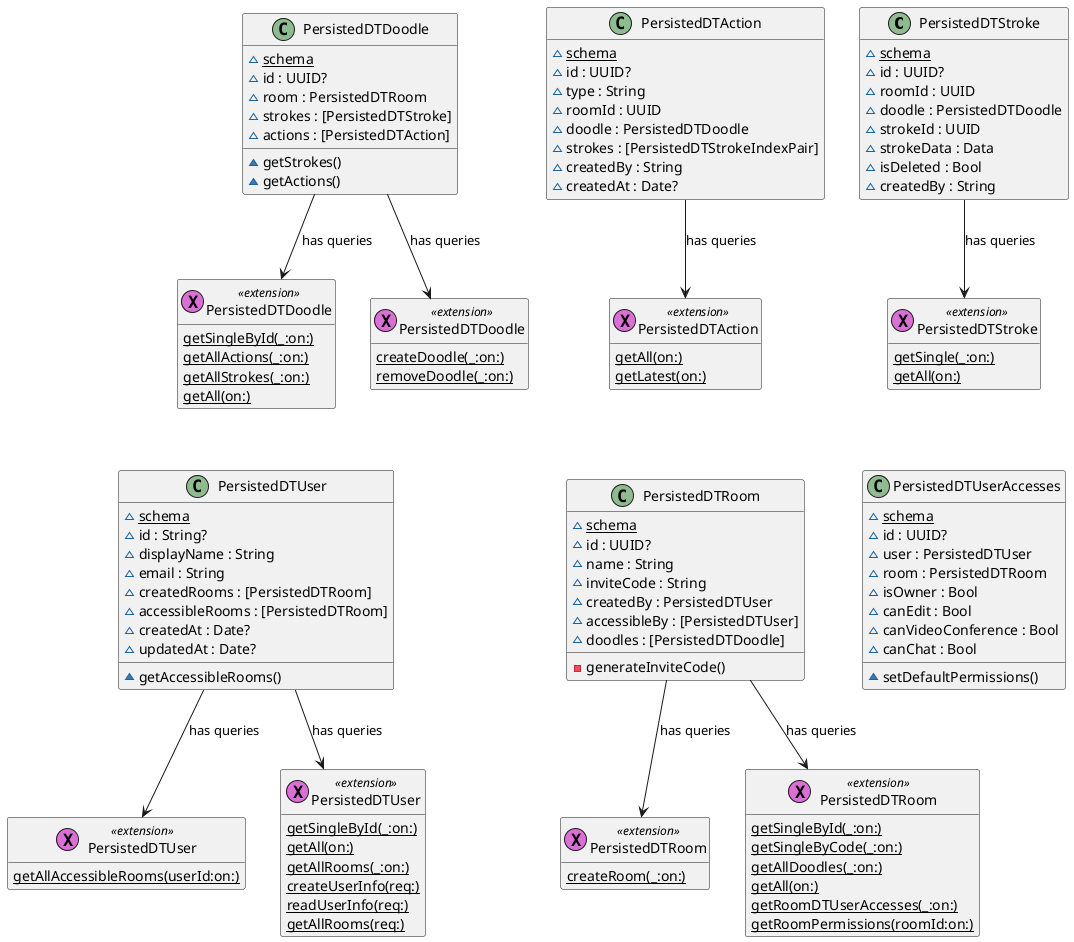 @startuml
' STYLE START
hide empty members
skinparam shadowing false
' STYLE END

class "PersistedDTStroke" as PersistedDTStroke << (C, DarkSeaGreen) >> { 
  ~{static} schema
  ~id : UUID?
  ~roomId : UUID
  ~doodle : PersistedDTDoodle
  ~strokeId : UUID
  ~strokeData : Data
  ~isDeleted : Bool
  ~createdBy : String
}
class "PersistedDTAction" as PersistedDTAction << (C, DarkSeaGreen) >> { 
  ~{static} schema
  ~id : UUID?
  ~type : String
  ~roomId : UUID
  ~doodle : PersistedDTDoodle
  ~strokes : [PersistedDTStrokeIndexPair]
  ~createdBy : String
  ~createdAt : Date?
}
class "PersistedDTDoodle" as PersistedDTDoodle << (C, DarkSeaGreen) >> { 
  ~{static} schema
  ~id : UUID?
  ~room : PersistedDTRoom
  ~strokes : [PersistedDTStroke]
  ~actions : [PersistedDTAction]
  ~getStrokes()
  ~getActions() 
}
class "PersistedDTUserAccesses" as PersistedDTUserAccesses << (C, DarkSeaGreen) >> { 
  ~{static} schema
  ~id : UUID?
  ~user : PersistedDTUser
  ~room : PersistedDTRoom
  ~isOwner : Bool
  ~canEdit : Bool
  ~canVideoConference : Bool
  ~canChat : Bool
  ~setDefaultPermissions() 
}
class "PersistedDTRoom" as PersistedDTRoom << (C, DarkSeaGreen) >> { 
  ~{static} schema
  ~id : UUID?
  ~name : String
  ~inviteCode : String
  ~createdBy : PersistedDTUser
  ~accessibleBy : [PersistedDTUser]
  ~doodles : [PersistedDTDoodle]
  -generateInviteCode()
}
class "PersistedDTUser" as PersistedDTUser << (C, DarkSeaGreen) >> { 
  ~{static} schema
  ~id : String?
  ~displayName : String
  ~email : String
  ~createdRooms : [PersistedDTRoom]
  ~accessibleRooms : [PersistedDTRoom]
  ~createdAt : Date?
  ~updatedAt : Date?
  ~getAccessibleRooms() 
}
class "PersistedDTUser" as PersistedDTUser13 << (X, Orchid) extension >> { 
  {static} getAllAccessibleRooms(userId:on:) 
}
class "PersistedDTUser" as PersistedDTUser14 << (X, Orchid) extension >> { 
  {static} getSingleById(_:on:)
  {static} getAll(on:)
  {static} getAllRooms(_:on:)
  {static} createUserInfo(req:)
  {static} readUserInfo(req:)
  {static} getAllRooms(req:) 
}
class "PersistedDTRoom" as PersistedDTRoom15 << (X, Orchid) extension >> { 
  {static} createRoom(_:on:) 
}
class "PersistedDTRoom" as PersistedDTRoom16 << (X, Orchid) extension >> { 
  {static} getSingleById(_:on:)
  {static} getSingleByCode(_:on:)
  {static} getAllDoodles(_:on:)
  {static} getAll(on:)
  {static} getRoomDTUserAccesses(_:on:)
  {static} getRoomPermissions(roomId:on:) 
}
class "PersistedDTStroke" as PersistedDTStroke17 << (X, Orchid) extension >> { 
  {static} getSingle(_:on:)
  {static} getAll(on:) 
}
class "PersistedDTAction" as PersistedDTAction18 << (X, Orchid) extension >> { 
  {static} getAll(on:)
  {static} getLatest(on:) 
}
class "PersistedDTDoodle" as PersistedDTDoodle19 << (X, Orchid) extension >> { 
  {static} createDoodle(_:on:)
  {static} removeDoodle(_:on:) 
}
class "PersistedDTDoodle" as PersistedDTDoodle20 << (X, Orchid) extension >> { 
  {static} getSingleById(_:on:)
  {static} getAllActions(_:on:)
  {static} getAllStrokes(_:on:)
  {static} getAll(on:) 
}

PersistedDTUser --> PersistedDTUser13 : has queries
PersistedDTUser --> PersistedDTUser14 : has queries
PersistedDTRoom --> PersistedDTRoom15 : has queries
PersistedDTRoom --> PersistedDTRoom16 : has queries
PersistedDTStroke --> PersistedDTStroke17 : has queries
PersistedDTAction --> PersistedDTAction18 : has queries
PersistedDTDoodle --> PersistedDTDoodle19 : has queries
PersistedDTDoodle --> PersistedDTDoodle20 : has queries
PersistedDTUserAccesses -up[hidden]- PersistedDTStroke17
PersistedDTRoom -up[hidden]- PersistedDTAction18
PersistedDTUser -up[hidden]- PersistedDTDoodle20
@enduml